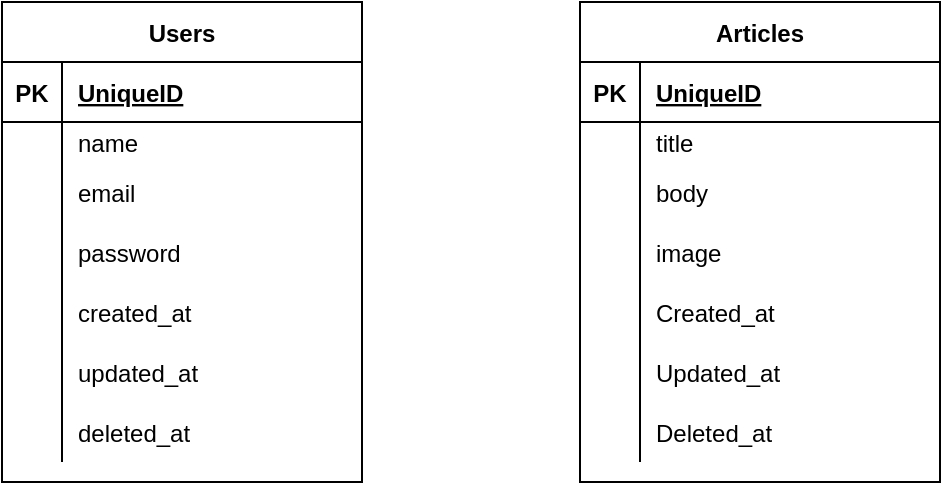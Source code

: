 <mxfile version="20.2.3" type="github" pages="2">
  <diagram id="76GOUhahsMwzmtKX1pMw" name="ER図">
    <mxGraphModel dx="777" dy="801" grid="1" gridSize="10" guides="1" tooltips="1" connect="1" arrows="1" fold="1" page="1" pageScale="1" pageWidth="827" pageHeight="1169" math="0" shadow="0">
      <root>
        <mxCell id="0" />
        <mxCell id="1" parent="0" />
        <mxCell id="2qpiWBJCY8DFm6SyE0_5-1" value="Users" style="shape=table;startSize=30;container=1;collapsible=1;childLayout=tableLayout;fixedRows=1;rowLines=0;fontStyle=1;align=center;resizeLast=1;" vertex="1" parent="1">
          <mxGeometry x="201" y="260" width="180" height="240" as="geometry" />
        </mxCell>
        <mxCell id="2qpiWBJCY8DFm6SyE0_5-2" value="" style="shape=tableRow;horizontal=0;startSize=0;swimlaneHead=0;swimlaneBody=0;fillColor=none;collapsible=0;dropTarget=0;points=[[0,0.5],[1,0.5]];portConstraint=eastwest;top=0;left=0;right=0;bottom=1;" vertex="1" parent="2qpiWBJCY8DFm6SyE0_5-1">
          <mxGeometry y="30" width="180" height="30" as="geometry" />
        </mxCell>
        <mxCell id="2qpiWBJCY8DFm6SyE0_5-3" value="PK" style="shape=partialRectangle;connectable=0;fillColor=none;top=0;left=0;bottom=0;right=0;fontStyle=1;overflow=hidden;" vertex="1" parent="2qpiWBJCY8DFm6SyE0_5-2">
          <mxGeometry width="30" height="30" as="geometry">
            <mxRectangle width="30" height="30" as="alternateBounds" />
          </mxGeometry>
        </mxCell>
        <mxCell id="2qpiWBJCY8DFm6SyE0_5-4" value="UniqueID" style="shape=partialRectangle;connectable=0;fillColor=none;top=0;left=0;bottom=0;right=0;align=left;spacingLeft=6;fontStyle=5;overflow=hidden;" vertex="1" parent="2qpiWBJCY8DFm6SyE0_5-2">
          <mxGeometry x="30" width="150" height="30" as="geometry">
            <mxRectangle width="150" height="30" as="alternateBounds" />
          </mxGeometry>
        </mxCell>
        <mxCell id="2qpiWBJCY8DFm6SyE0_5-5" value="" style="shape=tableRow;horizontal=0;startSize=0;swimlaneHead=0;swimlaneBody=0;fillColor=none;collapsible=0;dropTarget=0;points=[[0,0.5],[1,0.5]];portConstraint=eastwest;top=0;left=0;right=0;bottom=0;" vertex="1" parent="2qpiWBJCY8DFm6SyE0_5-1">
          <mxGeometry y="60" width="180" height="20" as="geometry" />
        </mxCell>
        <mxCell id="2qpiWBJCY8DFm6SyE0_5-6" value="" style="shape=partialRectangle;connectable=0;fillColor=none;top=0;left=0;bottom=0;right=0;editable=1;overflow=hidden;" vertex="1" parent="2qpiWBJCY8DFm6SyE0_5-5">
          <mxGeometry width="30" height="20" as="geometry">
            <mxRectangle width="30" height="20" as="alternateBounds" />
          </mxGeometry>
        </mxCell>
        <mxCell id="2qpiWBJCY8DFm6SyE0_5-7" value="name" style="shape=partialRectangle;connectable=0;fillColor=none;top=0;left=0;bottom=0;right=0;align=left;spacingLeft=6;overflow=hidden;" vertex="1" parent="2qpiWBJCY8DFm6SyE0_5-5">
          <mxGeometry x="30" width="150" height="20" as="geometry">
            <mxRectangle width="150" height="20" as="alternateBounds" />
          </mxGeometry>
        </mxCell>
        <mxCell id="2qpiWBJCY8DFm6SyE0_5-8" value="" style="shape=tableRow;horizontal=0;startSize=0;swimlaneHead=0;swimlaneBody=0;fillColor=none;collapsible=0;dropTarget=0;points=[[0,0.5],[1,0.5]];portConstraint=eastwest;top=0;left=0;right=0;bottom=0;" vertex="1" parent="2qpiWBJCY8DFm6SyE0_5-1">
          <mxGeometry y="80" width="180" height="30" as="geometry" />
        </mxCell>
        <mxCell id="2qpiWBJCY8DFm6SyE0_5-9" value="" style="shape=partialRectangle;connectable=0;fillColor=none;top=0;left=0;bottom=0;right=0;editable=1;overflow=hidden;" vertex="1" parent="2qpiWBJCY8DFm6SyE0_5-8">
          <mxGeometry width="30" height="30" as="geometry">
            <mxRectangle width="30" height="30" as="alternateBounds" />
          </mxGeometry>
        </mxCell>
        <mxCell id="2qpiWBJCY8DFm6SyE0_5-10" value="email" style="shape=partialRectangle;connectable=0;fillColor=none;top=0;left=0;bottom=0;right=0;align=left;spacingLeft=6;overflow=hidden;" vertex="1" parent="2qpiWBJCY8DFm6SyE0_5-8">
          <mxGeometry x="30" width="150" height="30" as="geometry">
            <mxRectangle width="150" height="30" as="alternateBounds" />
          </mxGeometry>
        </mxCell>
        <mxCell id="2qpiWBJCY8DFm6SyE0_5-11" value="" style="shape=tableRow;horizontal=0;startSize=0;swimlaneHead=0;swimlaneBody=0;fillColor=none;collapsible=0;dropTarget=0;points=[[0,0.5],[1,0.5]];portConstraint=eastwest;top=0;left=0;right=0;bottom=0;" vertex="1" parent="2qpiWBJCY8DFm6SyE0_5-1">
          <mxGeometry y="110" width="180" height="30" as="geometry" />
        </mxCell>
        <mxCell id="2qpiWBJCY8DFm6SyE0_5-12" value="" style="shape=partialRectangle;connectable=0;fillColor=none;top=0;left=0;bottom=0;right=0;editable=1;overflow=hidden;" vertex="1" parent="2qpiWBJCY8DFm6SyE0_5-11">
          <mxGeometry width="30" height="30" as="geometry">
            <mxRectangle width="30" height="30" as="alternateBounds" />
          </mxGeometry>
        </mxCell>
        <mxCell id="2qpiWBJCY8DFm6SyE0_5-13" value="password" style="shape=partialRectangle;connectable=0;fillColor=none;top=0;left=0;bottom=0;right=0;align=left;spacingLeft=6;overflow=hidden;" vertex="1" parent="2qpiWBJCY8DFm6SyE0_5-11">
          <mxGeometry x="30" width="150" height="30" as="geometry">
            <mxRectangle width="150" height="30" as="alternateBounds" />
          </mxGeometry>
        </mxCell>
        <mxCell id="2qpiWBJCY8DFm6SyE0_5-14" value="" style="shape=tableRow;horizontal=0;startSize=0;swimlaneHead=0;swimlaneBody=0;fillColor=none;collapsible=0;dropTarget=0;points=[[0,0.5],[1,0.5]];portConstraint=eastwest;top=0;left=0;right=0;bottom=0;" vertex="1" parent="2qpiWBJCY8DFm6SyE0_5-1">
          <mxGeometry y="140" width="180" height="30" as="geometry" />
        </mxCell>
        <mxCell id="2qpiWBJCY8DFm6SyE0_5-15" value="" style="shape=partialRectangle;connectable=0;fillColor=none;top=0;left=0;bottom=0;right=0;editable=1;overflow=hidden;" vertex="1" parent="2qpiWBJCY8DFm6SyE0_5-14">
          <mxGeometry width="30" height="30" as="geometry">
            <mxRectangle width="30" height="30" as="alternateBounds" />
          </mxGeometry>
        </mxCell>
        <mxCell id="2qpiWBJCY8DFm6SyE0_5-16" value="created_at" style="shape=partialRectangle;connectable=0;fillColor=none;top=0;left=0;bottom=0;right=0;align=left;spacingLeft=6;overflow=hidden;" vertex="1" parent="2qpiWBJCY8DFm6SyE0_5-14">
          <mxGeometry x="30" width="150" height="30" as="geometry">
            <mxRectangle width="150" height="30" as="alternateBounds" />
          </mxGeometry>
        </mxCell>
        <mxCell id="2qpiWBJCY8DFm6SyE0_5-17" value="" style="shape=tableRow;horizontal=0;startSize=0;swimlaneHead=0;swimlaneBody=0;fillColor=none;collapsible=0;dropTarget=0;points=[[0,0.5],[1,0.5]];portConstraint=eastwest;top=0;left=0;right=0;bottom=0;" vertex="1" parent="2qpiWBJCY8DFm6SyE0_5-1">
          <mxGeometry y="170" width="180" height="30" as="geometry" />
        </mxCell>
        <mxCell id="2qpiWBJCY8DFm6SyE0_5-18" value="" style="shape=partialRectangle;connectable=0;fillColor=none;top=0;left=0;bottom=0;right=0;editable=1;overflow=hidden;" vertex="1" parent="2qpiWBJCY8DFm6SyE0_5-17">
          <mxGeometry width="30" height="30" as="geometry">
            <mxRectangle width="30" height="30" as="alternateBounds" />
          </mxGeometry>
        </mxCell>
        <mxCell id="2qpiWBJCY8DFm6SyE0_5-19" value="updated_at" style="shape=partialRectangle;connectable=0;fillColor=none;top=0;left=0;bottom=0;right=0;align=left;spacingLeft=6;overflow=hidden;" vertex="1" parent="2qpiWBJCY8DFm6SyE0_5-17">
          <mxGeometry x="30" width="150" height="30" as="geometry">
            <mxRectangle width="150" height="30" as="alternateBounds" />
          </mxGeometry>
        </mxCell>
        <mxCell id="2qpiWBJCY8DFm6SyE0_5-20" value="" style="shape=tableRow;horizontal=0;startSize=0;swimlaneHead=0;swimlaneBody=0;fillColor=none;collapsible=0;dropTarget=0;points=[[0,0.5],[1,0.5]];portConstraint=eastwest;top=0;left=0;right=0;bottom=0;" vertex="1" parent="2qpiWBJCY8DFm6SyE0_5-1">
          <mxGeometry y="200" width="180" height="30" as="geometry" />
        </mxCell>
        <mxCell id="2qpiWBJCY8DFm6SyE0_5-21" value="" style="shape=partialRectangle;connectable=0;fillColor=none;top=0;left=0;bottom=0;right=0;editable=1;overflow=hidden;" vertex="1" parent="2qpiWBJCY8DFm6SyE0_5-20">
          <mxGeometry width="30" height="30" as="geometry">
            <mxRectangle width="30" height="30" as="alternateBounds" />
          </mxGeometry>
        </mxCell>
        <mxCell id="2qpiWBJCY8DFm6SyE0_5-22" value="deleted_at" style="shape=partialRectangle;connectable=0;fillColor=none;top=0;left=0;bottom=0;right=0;align=left;spacingLeft=6;overflow=hidden;" vertex="1" parent="2qpiWBJCY8DFm6SyE0_5-20">
          <mxGeometry x="30" width="150" height="30" as="geometry">
            <mxRectangle width="150" height="30" as="alternateBounds" />
          </mxGeometry>
        </mxCell>
        <mxCell id="2qpiWBJCY8DFm6SyE0_5-23" value="Articles" style="shape=table;startSize=30;container=1;collapsible=1;childLayout=tableLayout;fixedRows=1;rowLines=0;fontStyle=1;align=center;resizeLast=1;" vertex="1" parent="1">
          <mxGeometry x="490" y="260" width="180" height="240" as="geometry" />
        </mxCell>
        <mxCell id="2qpiWBJCY8DFm6SyE0_5-24" value="" style="shape=tableRow;horizontal=0;startSize=0;swimlaneHead=0;swimlaneBody=0;fillColor=none;collapsible=0;dropTarget=0;points=[[0,0.5],[1,0.5]];portConstraint=eastwest;top=0;left=0;right=0;bottom=1;" vertex="1" parent="2qpiWBJCY8DFm6SyE0_5-23">
          <mxGeometry y="30" width="180" height="30" as="geometry" />
        </mxCell>
        <mxCell id="2qpiWBJCY8DFm6SyE0_5-25" value="PK" style="shape=partialRectangle;connectable=0;fillColor=none;top=0;left=0;bottom=0;right=0;fontStyle=1;overflow=hidden;" vertex="1" parent="2qpiWBJCY8DFm6SyE0_5-24">
          <mxGeometry width="30" height="30" as="geometry">
            <mxRectangle width="30" height="30" as="alternateBounds" />
          </mxGeometry>
        </mxCell>
        <mxCell id="2qpiWBJCY8DFm6SyE0_5-26" value="UniqueID" style="shape=partialRectangle;connectable=0;fillColor=none;top=0;left=0;bottom=0;right=0;align=left;spacingLeft=6;fontStyle=5;overflow=hidden;" vertex="1" parent="2qpiWBJCY8DFm6SyE0_5-24">
          <mxGeometry x="30" width="150" height="30" as="geometry">
            <mxRectangle width="150" height="30" as="alternateBounds" />
          </mxGeometry>
        </mxCell>
        <mxCell id="2qpiWBJCY8DFm6SyE0_5-27" value="" style="shape=tableRow;horizontal=0;startSize=0;swimlaneHead=0;swimlaneBody=0;fillColor=none;collapsible=0;dropTarget=0;points=[[0,0.5],[1,0.5]];portConstraint=eastwest;top=0;left=0;right=0;bottom=0;" vertex="1" parent="2qpiWBJCY8DFm6SyE0_5-23">
          <mxGeometry y="60" width="180" height="20" as="geometry" />
        </mxCell>
        <mxCell id="2qpiWBJCY8DFm6SyE0_5-28" value="" style="shape=partialRectangle;connectable=0;fillColor=none;top=0;left=0;bottom=0;right=0;editable=1;overflow=hidden;" vertex="1" parent="2qpiWBJCY8DFm6SyE0_5-27">
          <mxGeometry width="30" height="20" as="geometry">
            <mxRectangle width="30" height="20" as="alternateBounds" />
          </mxGeometry>
        </mxCell>
        <mxCell id="2qpiWBJCY8DFm6SyE0_5-29" value="title" style="shape=partialRectangle;connectable=0;fillColor=none;top=0;left=0;bottom=0;right=0;align=left;spacingLeft=6;overflow=hidden;" vertex="1" parent="2qpiWBJCY8DFm6SyE0_5-27">
          <mxGeometry x="30" width="150" height="20" as="geometry">
            <mxRectangle width="150" height="20" as="alternateBounds" />
          </mxGeometry>
        </mxCell>
        <mxCell id="2qpiWBJCY8DFm6SyE0_5-30" value="" style="shape=tableRow;horizontal=0;startSize=0;swimlaneHead=0;swimlaneBody=0;fillColor=none;collapsible=0;dropTarget=0;points=[[0,0.5],[1,0.5]];portConstraint=eastwest;top=0;left=0;right=0;bottom=0;" vertex="1" parent="2qpiWBJCY8DFm6SyE0_5-23">
          <mxGeometry y="80" width="180" height="30" as="geometry" />
        </mxCell>
        <mxCell id="2qpiWBJCY8DFm6SyE0_5-31" value="" style="shape=partialRectangle;connectable=0;fillColor=none;top=0;left=0;bottom=0;right=0;editable=1;overflow=hidden;" vertex="1" parent="2qpiWBJCY8DFm6SyE0_5-30">
          <mxGeometry width="30" height="30" as="geometry">
            <mxRectangle width="30" height="30" as="alternateBounds" />
          </mxGeometry>
        </mxCell>
        <mxCell id="2qpiWBJCY8DFm6SyE0_5-32" value="body" style="shape=partialRectangle;connectable=0;fillColor=none;top=0;left=0;bottom=0;right=0;align=left;spacingLeft=6;overflow=hidden;" vertex="1" parent="2qpiWBJCY8DFm6SyE0_5-30">
          <mxGeometry x="30" width="150" height="30" as="geometry">
            <mxRectangle width="150" height="30" as="alternateBounds" />
          </mxGeometry>
        </mxCell>
        <mxCell id="2qpiWBJCY8DFm6SyE0_5-33" value="" style="shape=tableRow;horizontal=0;startSize=0;swimlaneHead=0;swimlaneBody=0;fillColor=none;collapsible=0;dropTarget=0;points=[[0,0.5],[1,0.5]];portConstraint=eastwest;top=0;left=0;right=0;bottom=0;" vertex="1" parent="2qpiWBJCY8DFm6SyE0_5-23">
          <mxGeometry y="110" width="180" height="30" as="geometry" />
        </mxCell>
        <mxCell id="2qpiWBJCY8DFm6SyE0_5-34" value="" style="shape=partialRectangle;connectable=0;fillColor=none;top=0;left=0;bottom=0;right=0;editable=1;overflow=hidden;" vertex="1" parent="2qpiWBJCY8DFm6SyE0_5-33">
          <mxGeometry width="30" height="30" as="geometry">
            <mxRectangle width="30" height="30" as="alternateBounds" />
          </mxGeometry>
        </mxCell>
        <mxCell id="2qpiWBJCY8DFm6SyE0_5-35" value="image" style="shape=partialRectangle;connectable=0;fillColor=none;top=0;left=0;bottom=0;right=0;align=left;spacingLeft=6;overflow=hidden;" vertex="1" parent="2qpiWBJCY8DFm6SyE0_5-33">
          <mxGeometry x="30" width="150" height="30" as="geometry">
            <mxRectangle width="150" height="30" as="alternateBounds" />
          </mxGeometry>
        </mxCell>
        <mxCell id="2qpiWBJCY8DFm6SyE0_5-36" value="" style="shape=tableRow;horizontal=0;startSize=0;swimlaneHead=0;swimlaneBody=0;fillColor=none;collapsible=0;dropTarget=0;points=[[0,0.5],[1,0.5]];portConstraint=eastwest;top=0;left=0;right=0;bottom=0;" vertex="1" parent="2qpiWBJCY8DFm6SyE0_5-23">
          <mxGeometry y="140" width="180" height="30" as="geometry" />
        </mxCell>
        <mxCell id="2qpiWBJCY8DFm6SyE0_5-37" value="" style="shape=partialRectangle;connectable=0;fillColor=none;top=0;left=0;bottom=0;right=0;editable=1;overflow=hidden;" vertex="1" parent="2qpiWBJCY8DFm6SyE0_5-36">
          <mxGeometry width="30" height="30" as="geometry">
            <mxRectangle width="30" height="30" as="alternateBounds" />
          </mxGeometry>
        </mxCell>
        <mxCell id="2qpiWBJCY8DFm6SyE0_5-38" value="Created_at" style="shape=partialRectangle;connectable=0;fillColor=none;top=0;left=0;bottom=0;right=0;align=left;spacingLeft=6;overflow=hidden;" vertex="1" parent="2qpiWBJCY8DFm6SyE0_5-36">
          <mxGeometry x="30" width="150" height="30" as="geometry">
            <mxRectangle width="150" height="30" as="alternateBounds" />
          </mxGeometry>
        </mxCell>
        <mxCell id="2qpiWBJCY8DFm6SyE0_5-39" value="" style="shape=tableRow;horizontal=0;startSize=0;swimlaneHead=0;swimlaneBody=0;fillColor=none;collapsible=0;dropTarget=0;points=[[0,0.5],[1,0.5]];portConstraint=eastwest;top=0;left=0;right=0;bottom=0;" vertex="1" parent="2qpiWBJCY8DFm6SyE0_5-23">
          <mxGeometry y="170" width="180" height="30" as="geometry" />
        </mxCell>
        <mxCell id="2qpiWBJCY8DFm6SyE0_5-40" value="" style="shape=partialRectangle;connectable=0;fillColor=none;top=0;left=0;bottom=0;right=0;editable=1;overflow=hidden;" vertex="1" parent="2qpiWBJCY8DFm6SyE0_5-39">
          <mxGeometry width="30" height="30" as="geometry">
            <mxRectangle width="30" height="30" as="alternateBounds" />
          </mxGeometry>
        </mxCell>
        <mxCell id="2qpiWBJCY8DFm6SyE0_5-41" value="Updated_at" style="shape=partialRectangle;connectable=0;fillColor=none;top=0;left=0;bottom=0;right=0;align=left;spacingLeft=6;overflow=hidden;" vertex="1" parent="2qpiWBJCY8DFm6SyE0_5-39">
          <mxGeometry x="30" width="150" height="30" as="geometry">
            <mxRectangle width="150" height="30" as="alternateBounds" />
          </mxGeometry>
        </mxCell>
        <mxCell id="2qpiWBJCY8DFm6SyE0_5-42" value="" style="shape=tableRow;horizontal=0;startSize=0;swimlaneHead=0;swimlaneBody=0;fillColor=none;collapsible=0;dropTarget=0;points=[[0,0.5],[1,0.5]];portConstraint=eastwest;top=0;left=0;right=0;bottom=0;" vertex="1" parent="2qpiWBJCY8DFm6SyE0_5-23">
          <mxGeometry y="200" width="180" height="30" as="geometry" />
        </mxCell>
        <mxCell id="2qpiWBJCY8DFm6SyE0_5-43" value="" style="shape=partialRectangle;connectable=0;fillColor=none;top=0;left=0;bottom=0;right=0;editable=1;overflow=hidden;" vertex="1" parent="2qpiWBJCY8DFm6SyE0_5-42">
          <mxGeometry width="30" height="30" as="geometry">
            <mxRectangle width="30" height="30" as="alternateBounds" />
          </mxGeometry>
        </mxCell>
        <mxCell id="2qpiWBJCY8DFm6SyE0_5-44" value="Deleted_at" style="shape=partialRectangle;connectable=0;fillColor=none;top=0;left=0;bottom=0;right=0;align=left;spacingLeft=6;overflow=hidden;" vertex="1" parent="2qpiWBJCY8DFm6SyE0_5-42">
          <mxGeometry x="30" width="150" height="30" as="geometry">
            <mxRectangle width="150" height="30" as="alternateBounds" />
          </mxGeometry>
        </mxCell>
      </root>
    </mxGraphModel>
  </diagram>
  <diagram id="Gnl_8uKNLA-rRvXFLk2_" name="画面遷移図">
    <mxGraphModel dx="1798" dy="1001" grid="1" gridSize="10" guides="1" tooltips="1" connect="1" arrows="1" fold="1" page="1" pageScale="1" pageWidth="827" pageHeight="1169" math="0" shadow="0">
      <root>
        <mxCell id="0" />
        <mxCell id="1" parent="0" />
        <mxCell id="RYPRNwpOOlCmeceFvICL-1" style="edgeStyle=orthogonalEdgeStyle;rounded=0;orthogonalLoop=1;jettySize=auto;html=1;fontSize=18;entryX=0;entryY=0.5;entryDx=0;entryDy=0;" edge="1" parent="1" source="RYPRNwpOOlCmeceFvICL-2" target="RYPRNwpOOlCmeceFvICL-4">
          <mxGeometry relative="1" as="geometry">
            <mxPoint x="800" y="170" as="targetPoint" />
          </mxGeometry>
        </mxCell>
        <mxCell id="RYPRNwpOOlCmeceFvICL-2" value="Login" style="swimlane;startSize=23;" vertex="1" parent="1">
          <mxGeometry x="500" y="80" width="200" height="200" as="geometry" />
        </mxCell>
        <mxCell id="RYPRNwpOOlCmeceFvICL-3" style="edgeStyle=orthogonalEdgeStyle;rounded=0;orthogonalLoop=1;jettySize=auto;html=1;entryX=1;entryY=0.5;entryDx=0;entryDy=0;fontSize=18;" edge="1" parent="1" source="RYPRNwpOOlCmeceFvICL-4" target="RYPRNwpOOlCmeceFvICL-2">
          <mxGeometry relative="1" as="geometry" />
        </mxCell>
        <mxCell id="RYPRNwpOOlCmeceFvICL-4" value="register" style="swimlane;startSize=23;" vertex="1" parent="1">
          <mxGeometry x="790" y="80" width="200" height="200" as="geometry" />
        </mxCell>
        <mxCell id="RYPRNwpOOlCmeceFvICL-5" style="edgeStyle=orthogonalEdgeStyle;rounded=0;orthogonalLoop=1;jettySize=auto;html=1;fontSize=24;" edge="1" parent="1" source="RYPRNwpOOlCmeceFvICL-7" target="RYPRNwpOOlCmeceFvICL-16">
          <mxGeometry relative="1" as="geometry" />
        </mxCell>
        <mxCell id="RYPRNwpOOlCmeceFvICL-6" style="edgeStyle=orthogonalEdgeStyle;rounded=0;orthogonalLoop=1;jettySize=auto;html=1;entryX=0.001;entryY=0.101;entryDx=0;entryDy=0;fontSize=24;exitX=1.001;exitY=0.054;exitDx=0;exitDy=0;exitPerimeter=0;entryPerimeter=0;" edge="1" parent="1" source="RYPRNwpOOlCmeceFvICL-7" target="RYPRNwpOOlCmeceFvICL-2">
          <mxGeometry relative="1" as="geometry" />
        </mxCell>
        <mxCell id="RYPRNwpOOlCmeceFvICL-7" value="HomePage(一覧)" style="swimlane;startSize=23;" vertex="1" parent="1">
          <mxGeometry x="200" y="90" width="200" height="190" as="geometry" />
        </mxCell>
        <mxCell id="RYPRNwpOOlCmeceFvICL-8" value="Article Post(記事投稿)" style="swimlane;startSize=23;" vertex="1" parent="1">
          <mxGeometry x="200" y="640" width="200" height="200" as="geometry" />
        </mxCell>
        <mxCell id="RYPRNwpOOlCmeceFvICL-9" value="&lt;div style=&quot;text-align: left;&quot;&gt;&lt;span style=&quot;background-color: initial;&quot;&gt;&lt;font style=&quot;font-size: 24px;&quot;&gt;My&amp;nbsp;Favorite Thing&amp;nbsp;&lt;/font&gt;&lt;/span&gt;&lt;/div&gt;" style="text;html=1;align=center;verticalAlign=middle;resizable=0;points=[];autosize=1;strokeColor=none;fillColor=none;" vertex="1" parent="1">
          <mxGeometry x="190" y="20" width="220" height="40" as="geometry" />
        </mxCell>
        <mxCell id="RYPRNwpOOlCmeceFvICL-10" value="Article Post(記事編集)" style="swimlane;startSize=23;" vertex="1" parent="1">
          <mxGeometry x="500" y="640" width="200" height="200" as="geometry" />
        </mxCell>
        <mxCell id="RYPRNwpOOlCmeceFvICL-11" style="edgeStyle=orthogonalEdgeStyle;rounded=0;orthogonalLoop=1;jettySize=auto;html=1;entryX=1;entryY=0.5;entryDx=0;entryDy=0;fontSize=24;" edge="1" parent="1" source="RYPRNwpOOlCmeceFvICL-16" target="RYPRNwpOOlCmeceFvICL-17">
          <mxGeometry relative="1" as="geometry" />
        </mxCell>
        <mxCell id="RYPRNwpOOlCmeceFvICL-12" style="edgeStyle=orthogonalEdgeStyle;rounded=0;orthogonalLoop=1;jettySize=auto;html=1;fontSize=24;" edge="1" parent="1" source="RYPRNwpOOlCmeceFvICL-16" target="RYPRNwpOOlCmeceFvICL-8">
          <mxGeometry relative="1" as="geometry" />
        </mxCell>
        <mxCell id="RYPRNwpOOlCmeceFvICL-13" style="edgeStyle=orthogonalEdgeStyle;rounded=0;orthogonalLoop=1;jettySize=auto;html=1;entryX=0.5;entryY=0;entryDx=0;entryDy=0;fontSize=24;" edge="1" parent="1" source="RYPRNwpOOlCmeceFvICL-16" target="RYPRNwpOOlCmeceFvICL-10">
          <mxGeometry relative="1" as="geometry" />
        </mxCell>
        <mxCell id="RYPRNwpOOlCmeceFvICL-14" style="edgeStyle=orthogonalEdgeStyle;rounded=0;orthogonalLoop=1;jettySize=auto;html=1;entryX=0.5;entryY=1;entryDx=0;entryDy=0;fontSize=24;" edge="1" parent="1" source="RYPRNwpOOlCmeceFvICL-16" target="RYPRNwpOOlCmeceFvICL-2">
          <mxGeometry relative="1" as="geometry">
            <Array as="points">
              <mxPoint x="600" y="400" />
            </Array>
          </mxGeometry>
        </mxCell>
        <mxCell id="RYPRNwpOOlCmeceFvICL-15" value="&lt;font style=&quot;font-size: 18px;&quot;&gt;未ログイン時遷移&lt;/font&gt;" style="edgeLabel;html=1;align=center;verticalAlign=middle;resizable=0;points=[];fontSize=24;" vertex="1" connectable="0" parent="RYPRNwpOOlCmeceFvICL-14">
          <mxGeometry x="0.145" y="-5" relative="1" as="geometry">
            <mxPoint x="-1" as="offset" />
          </mxGeometry>
        </mxCell>
        <mxCell id="RYPRNwpOOlCmeceFvICL-16" value="Article Post(記事詳細)" style="swimlane;startSize=23;" vertex="1" parent="1">
          <mxGeometry x="200" y="360" width="200" height="200" as="geometry" />
        </mxCell>
        <mxCell id="RYPRNwpOOlCmeceFvICL-17" value="Article Post(記事削除)" style="swimlane;startSize=23;" vertex="1" parent="1">
          <mxGeometry x="-90" y="360" width="200" height="200" as="geometry" />
        </mxCell>
        <mxCell id="RYPRNwpOOlCmeceFvICL-18" value="モーダル削除" style="text;html=1;align=center;verticalAlign=middle;resizable=0;points=[];autosize=1;strokeColor=none;fillColor=none;fontSize=24;" vertex="1" parent="RYPRNwpOOlCmeceFvICL-17">
          <mxGeometry x="15" y="90" width="170" height="40" as="geometry" />
        </mxCell>
      </root>
    </mxGraphModel>
  </diagram>
</mxfile>
